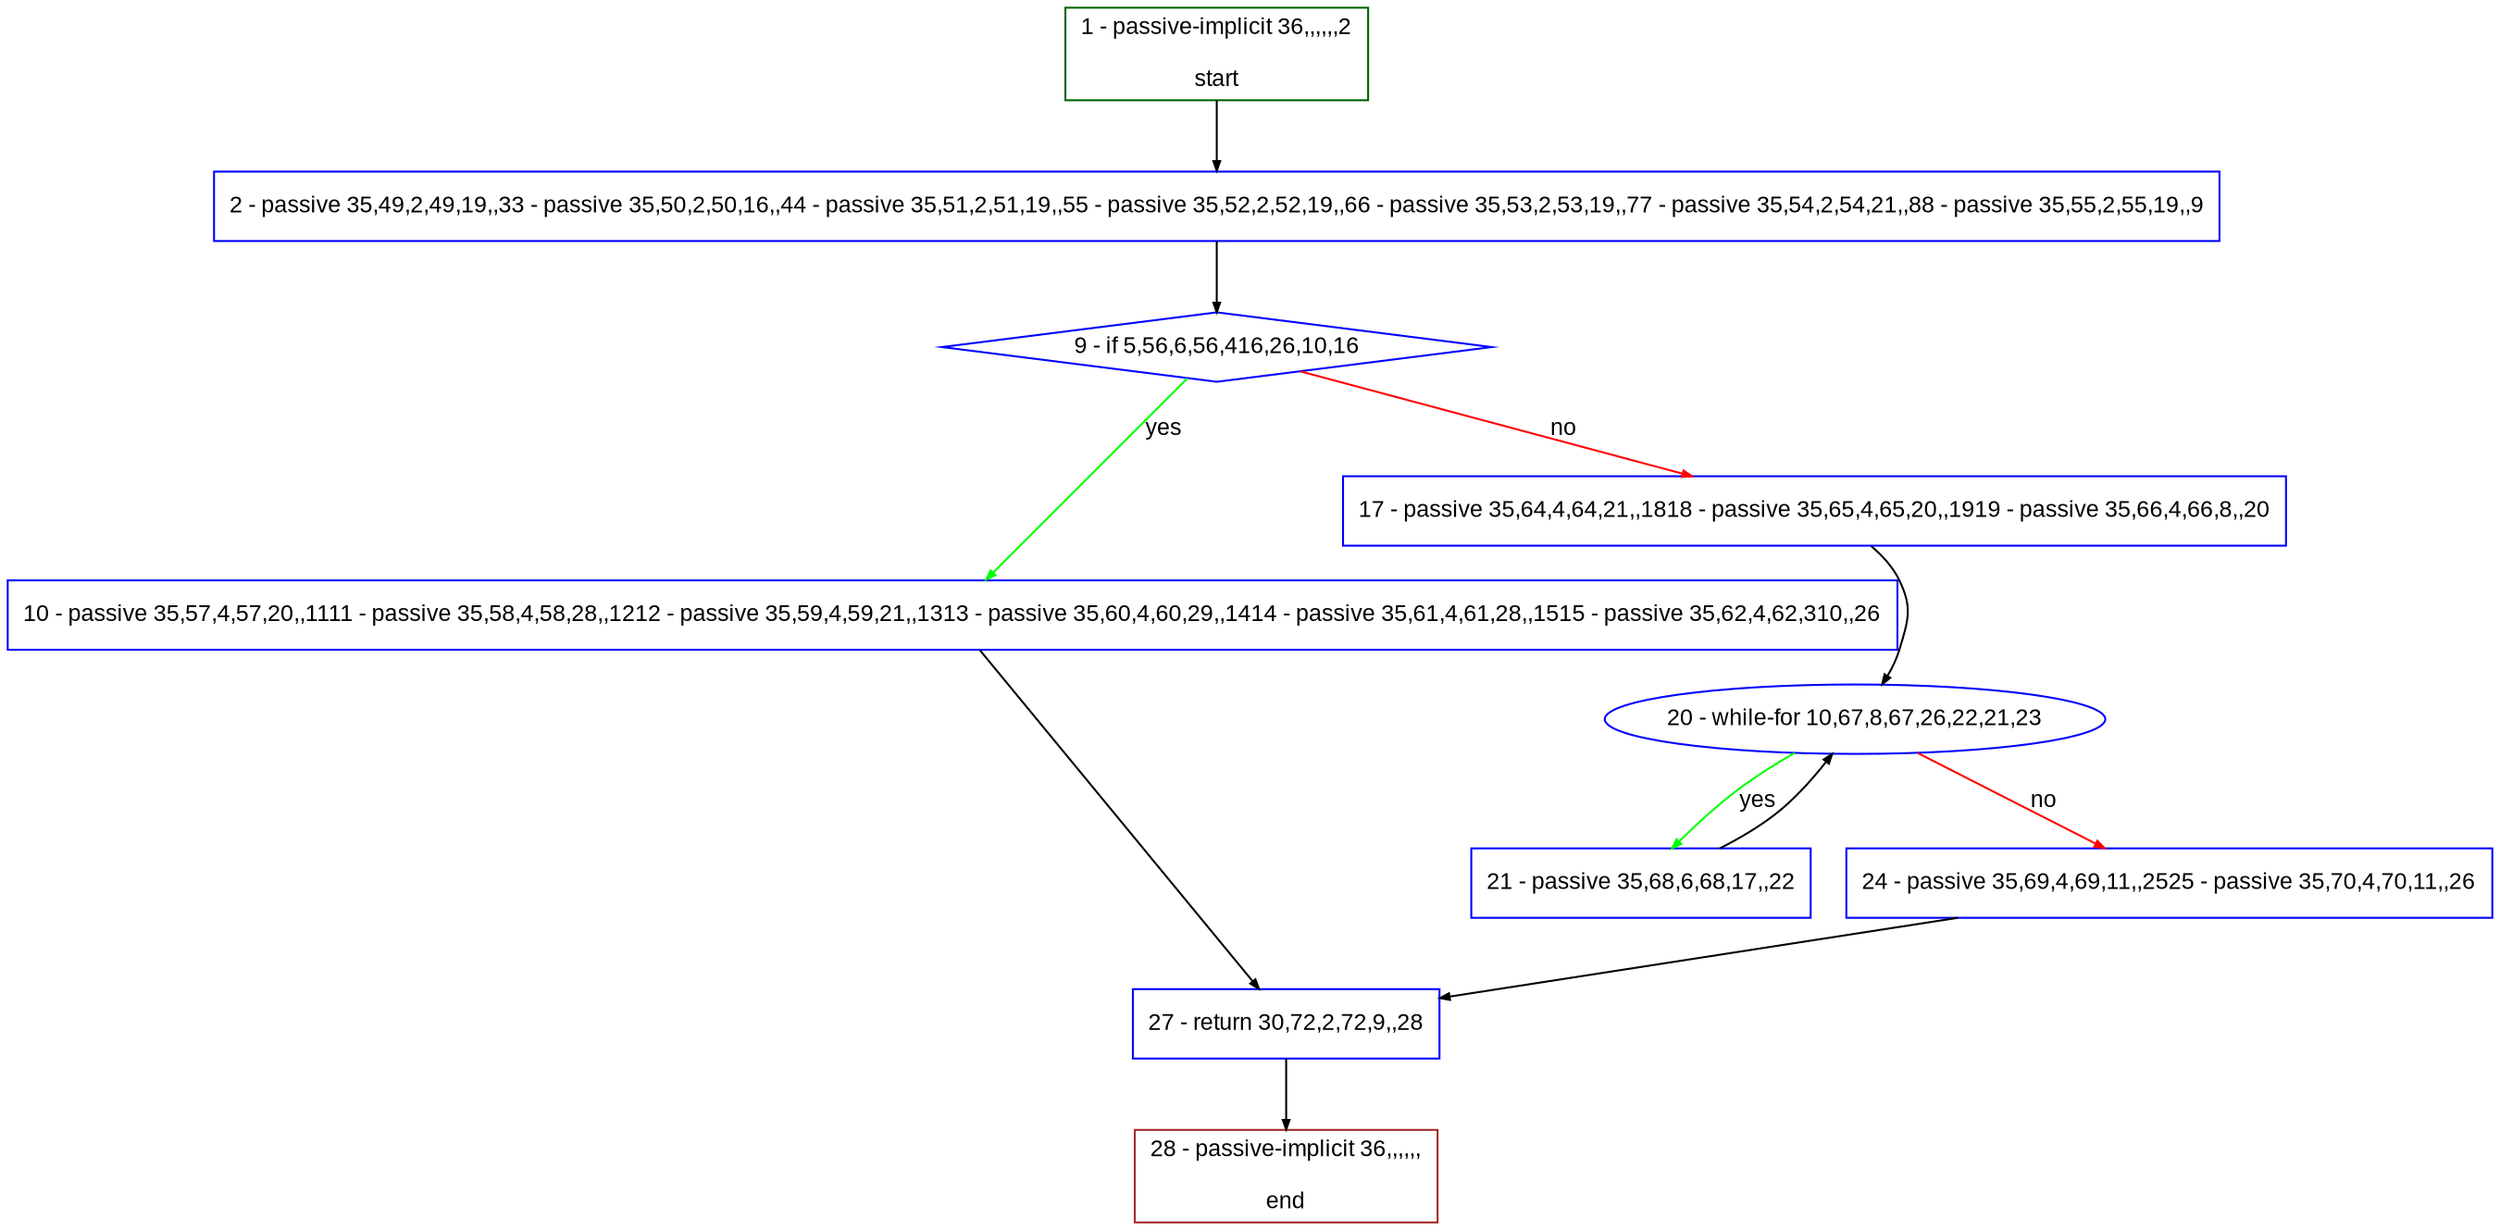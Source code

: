 digraph "" {
  graph [pack="true", label="", fontsize="12", packmode="clust", fontname="Arial", fillcolor="#FFFFCC", bgcolor="white", style="rounded,filled", compound="true"];
  node [node_initialized="no", label="", color="grey", fontsize="12", fillcolor="white", fontname="Arial", style="filled", shape="rectangle", compound="true", fixedsize="false"];
  edge [fontcolor="black", arrowhead="normal", arrowtail="none", arrowsize="0.5", ltail="", label="", color="black", fontsize="12", lhead="", fontname="Arial", dir="forward", compound="true"];
  __N1 [label="2 - passive 35,49,2,49,19,,33 - passive 35,50,2,50,16,,44 - passive 35,51,2,51,19,,55 - passive 35,52,2,52,19,,66 - passive 35,53,2,53,19,,77 - passive 35,54,2,54,21,,88 - passive 35,55,2,55,19,,9", color="#0000ff", fillcolor="#ffffff", style="filled", shape="box"];
  __N2 [label="1 - passive-implicit 36,,,,,,2\n\nstart", color="#006400", fillcolor="#ffffff", style="filled", shape="box"];
  __N3 [label="9 - if 5,56,6,56,416,26,10,16", color="#0000ff", fillcolor="#ffffff", style="filled", shape="diamond"];
  __N4 [label="10 - passive 35,57,4,57,20,,1111 - passive 35,58,4,58,28,,1212 - passive 35,59,4,59,21,,1313 - passive 35,60,4,60,29,,1414 - passive 35,61,4,61,28,,1515 - passive 35,62,4,62,310,,26", color="#0000ff", fillcolor="#ffffff", style="filled", shape="box"];
  __N5 [label="17 - passive 35,64,4,64,21,,1818 - passive 35,65,4,65,20,,1919 - passive 35,66,4,66,8,,20", color="#0000ff", fillcolor="#ffffff", style="filled", shape="box"];
  __N6 [label="27 - return 30,72,2,72,9,,28", color="#0000ff", fillcolor="#ffffff", style="filled", shape="box"];
  __N7 [label="20 - while-for 10,67,8,67,26,22,21,23", color="#0000ff", fillcolor="#ffffff", style="filled", shape="oval"];
  __N8 [label="21 - passive 35,68,6,68,17,,22", color="#0000ff", fillcolor="#ffffff", style="filled", shape="box"];
  __N9 [label="24 - passive 35,69,4,69,11,,2525 - passive 35,70,4,70,11,,26", color="#0000ff", fillcolor="#ffffff", style="filled", shape="box"];
  __N10 [label="28 - passive-implicit 36,,,,,,\n\nend", color="#a52a2a", fillcolor="#ffffff", style="filled", shape="box"];
  __N2 -> __N1 [arrowhead="normal", arrowtail="none", color="#000000", label="", dir="forward"];
  __N1 -> __N3 [arrowhead="normal", arrowtail="none", color="#000000", label="", dir="forward"];
  __N3 -> __N4 [arrowhead="normal", arrowtail="none", color="#00ff00", label="yes", dir="forward"];
  __N3 -> __N5 [arrowhead="normal", arrowtail="none", color="#ff0000", label="no", dir="forward"];
  __N4 -> __N6 [arrowhead="normal", arrowtail="none", color="#000000", label="", dir="forward"];
  __N5 -> __N7 [arrowhead="normal", arrowtail="none", color="#000000", label="", dir="forward"];
  __N7 -> __N8 [arrowhead="normal", arrowtail="none", color="#00ff00", label="yes", dir="forward"];
  __N8 -> __N7 [arrowhead="normal", arrowtail="none", color="#000000", label="", dir="forward"];
  __N7 -> __N9 [arrowhead="normal", arrowtail="none", color="#ff0000", label="no", dir="forward"];
  __N9 -> __N6 [arrowhead="normal", arrowtail="none", color="#000000", label="", dir="forward"];
  __N6 -> __N10 [arrowhead="normal", arrowtail="none", color="#000000", label="", dir="forward"];
}
